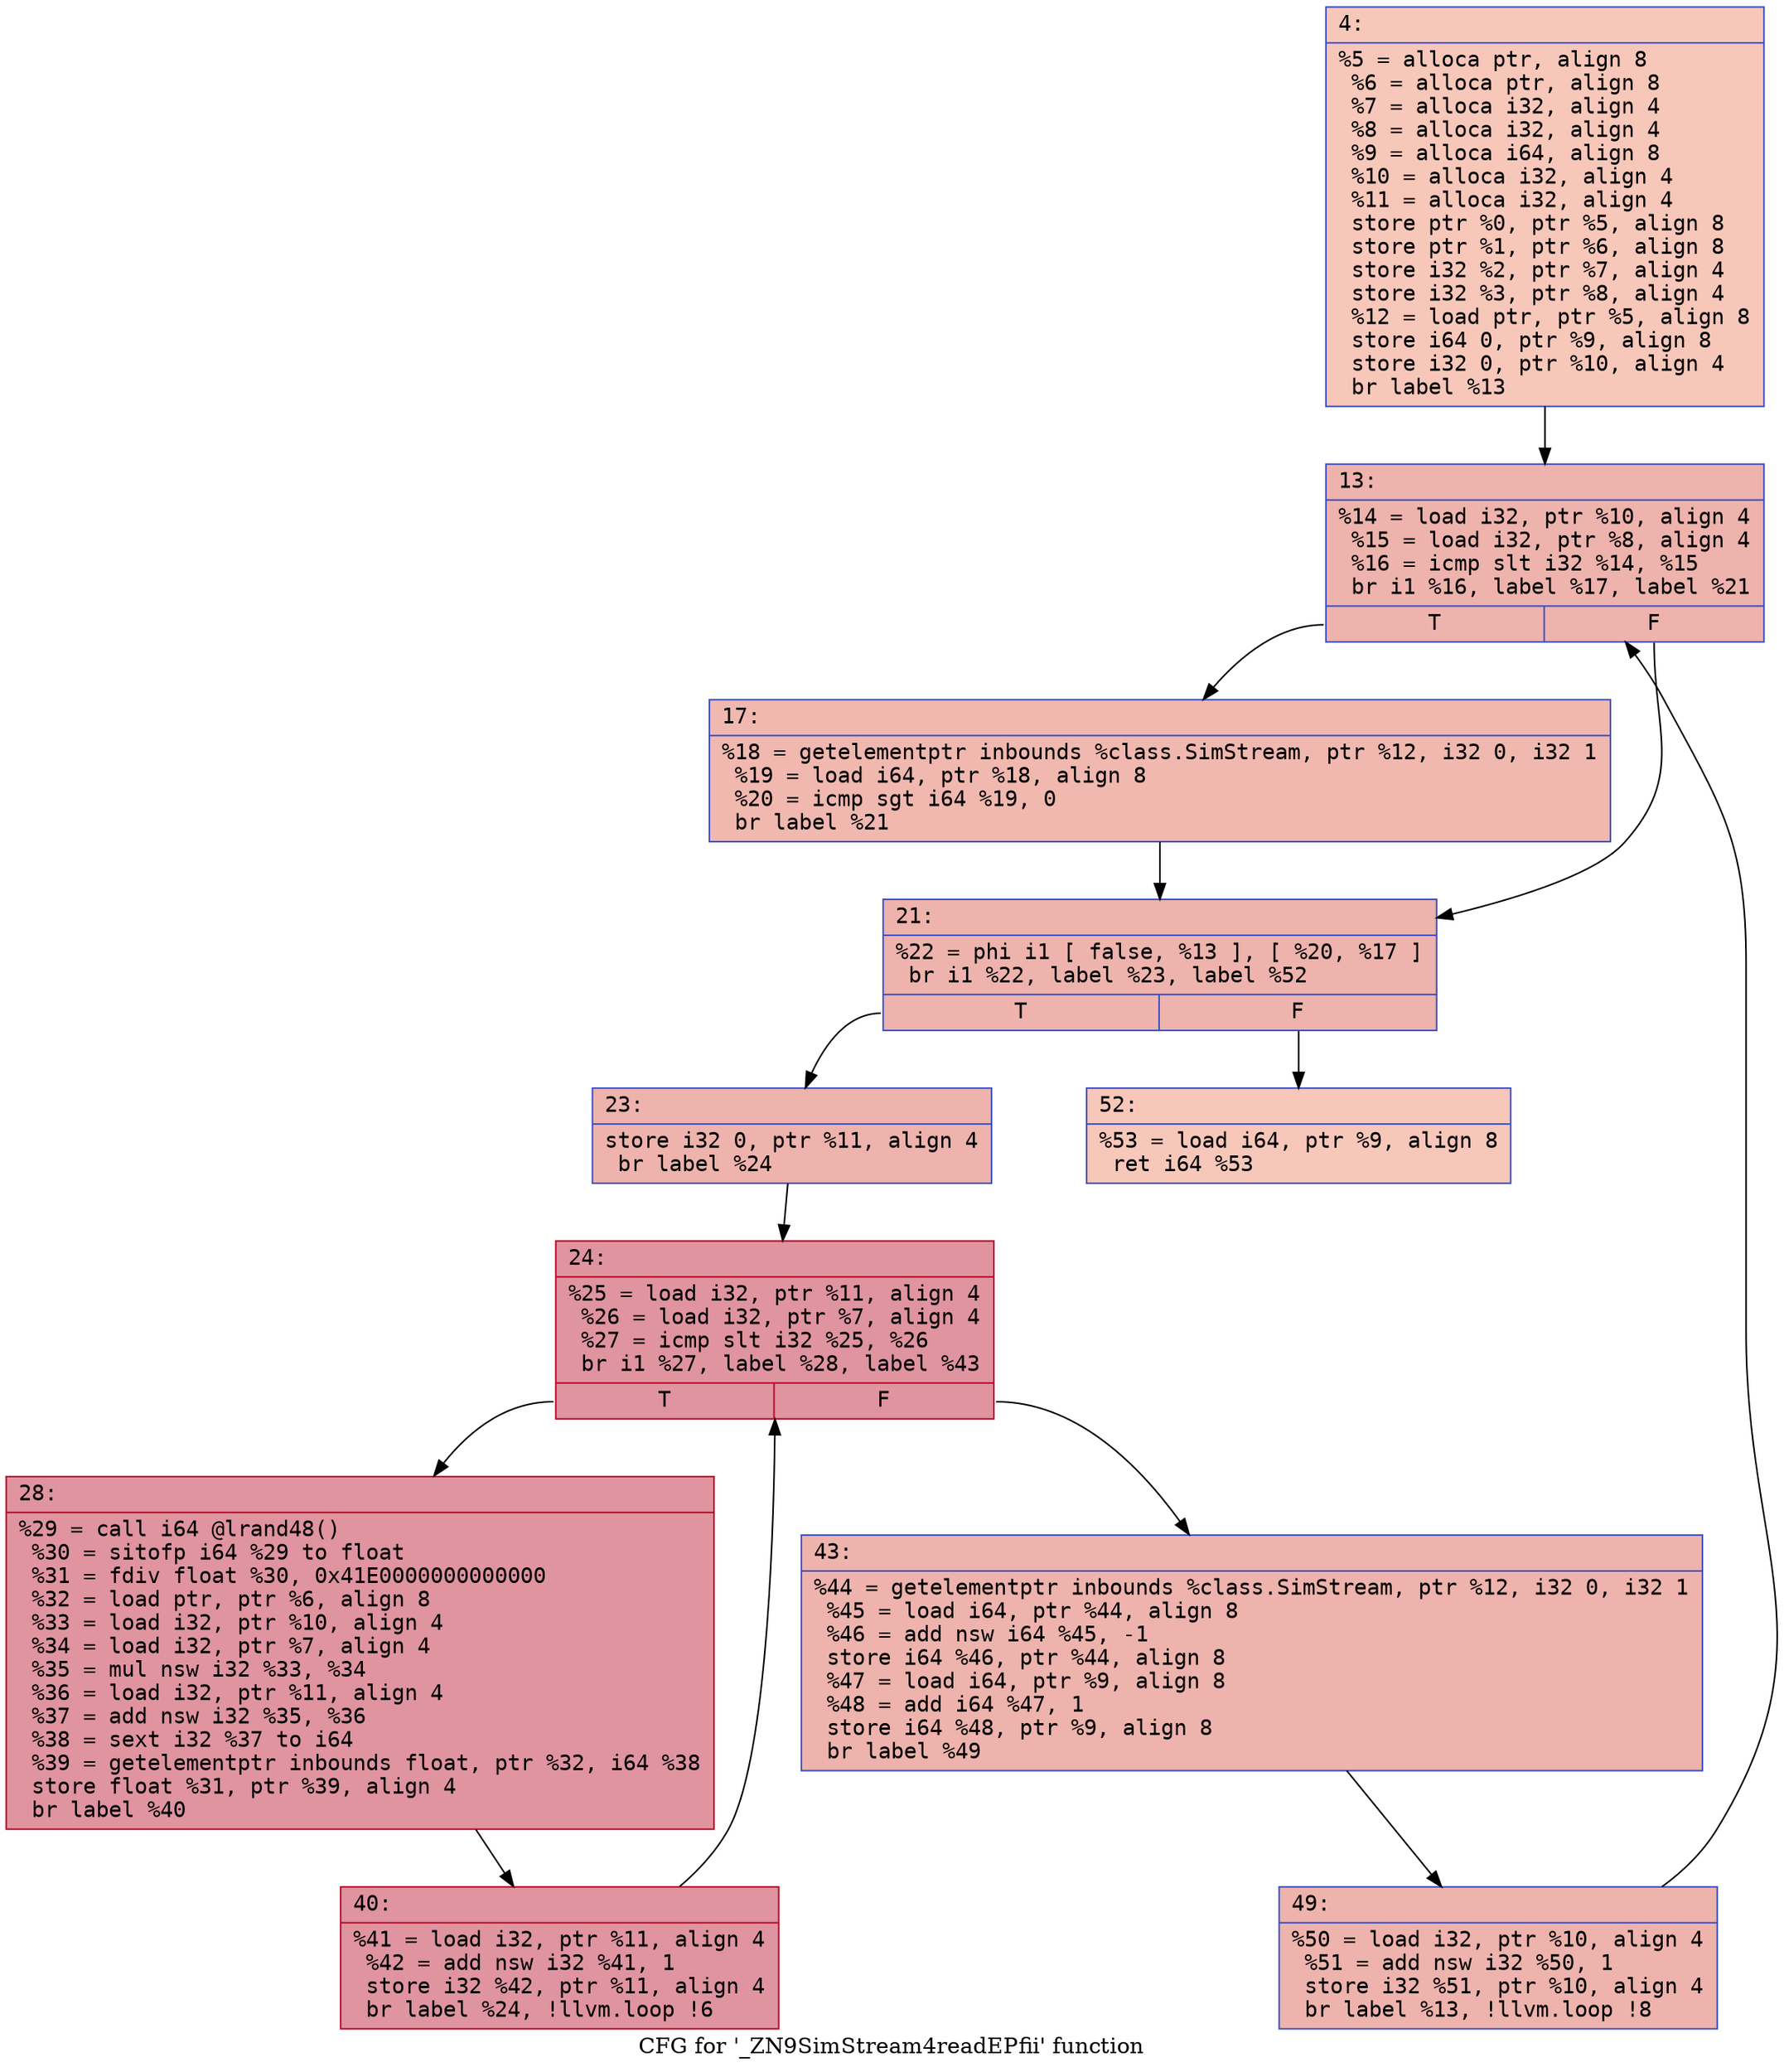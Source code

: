 digraph "CFG for '_ZN9SimStream4readEPfii' function" {
	label="CFG for '_ZN9SimStream4readEPfii' function";

	Node0x600000939630 [shape=record,color="#3d50c3ff", style=filled, fillcolor="#ec7f6370" fontname="Courier",label="{4:\l|  %5 = alloca ptr, align 8\l  %6 = alloca ptr, align 8\l  %7 = alloca i32, align 4\l  %8 = alloca i32, align 4\l  %9 = alloca i64, align 8\l  %10 = alloca i32, align 4\l  %11 = alloca i32, align 4\l  store ptr %0, ptr %5, align 8\l  store ptr %1, ptr %6, align 8\l  store i32 %2, ptr %7, align 4\l  store i32 %3, ptr %8, align 4\l  %12 = load ptr, ptr %5, align 8\l  store i64 0, ptr %9, align 8\l  store i32 0, ptr %10, align 4\l  br label %13\l}"];
	Node0x600000939630 -> Node0x600000939680[tooltip="4 -> 13\nProbability 100.00%" ];
	Node0x600000939680 [shape=record,color="#3d50c3ff", style=filled, fillcolor="#d6524470" fontname="Courier",label="{13:\l|  %14 = load i32, ptr %10, align 4\l  %15 = load i32, ptr %8, align 4\l  %16 = icmp slt i32 %14, %15\l  br i1 %16, label %17, label %21\l|{<s0>T|<s1>F}}"];
	Node0x600000939680:s0 -> Node0x6000009396d0[tooltip="13 -> 17\nProbability 50.00%" ];
	Node0x600000939680:s1 -> Node0x600000939720[tooltip="13 -> 21\nProbability 50.00%" ];
	Node0x6000009396d0 [shape=record,color="#3d50c3ff", style=filled, fillcolor="#dc5d4a70" fontname="Courier",label="{17:\l|  %18 = getelementptr inbounds %class.SimStream, ptr %12, i32 0, i32 1\l  %19 = load i64, ptr %18, align 8\l  %20 = icmp sgt i64 %19, 0\l  br label %21\l}"];
	Node0x6000009396d0 -> Node0x600000939720[tooltip="17 -> 21\nProbability 100.00%" ];
	Node0x600000939720 [shape=record,color="#3d50c3ff", style=filled, fillcolor="#d6524470" fontname="Courier",label="{21:\l|  %22 = phi i1 [ false, %13 ], [ %20, %17 ]\l  br i1 %22, label %23, label %52\l|{<s0>T|<s1>F}}"];
	Node0x600000939720:s0 -> Node0x600000939770[tooltip="21 -> 23\nProbability 96.88%" ];
	Node0x600000939720:s1 -> Node0x600000939950[tooltip="21 -> 52\nProbability 3.12%" ];
	Node0x600000939770 [shape=record,color="#3d50c3ff", style=filled, fillcolor="#d6524470" fontname="Courier",label="{23:\l|  store i32 0, ptr %11, align 4\l  br label %24\l}"];
	Node0x600000939770 -> Node0x6000009397c0[tooltip="23 -> 24\nProbability 100.00%" ];
	Node0x6000009397c0 [shape=record,color="#b70d28ff", style=filled, fillcolor="#b70d2870" fontname="Courier",label="{24:\l|  %25 = load i32, ptr %11, align 4\l  %26 = load i32, ptr %7, align 4\l  %27 = icmp slt i32 %25, %26\l  br i1 %27, label %28, label %43\l|{<s0>T|<s1>F}}"];
	Node0x6000009397c0:s0 -> Node0x600000939810[tooltip="24 -> 28\nProbability 96.88%" ];
	Node0x6000009397c0:s1 -> Node0x6000009398b0[tooltip="24 -> 43\nProbability 3.12%" ];
	Node0x600000939810 [shape=record,color="#b70d28ff", style=filled, fillcolor="#b70d2870" fontname="Courier",label="{28:\l|  %29 = call i64 @lrand48()\l  %30 = sitofp i64 %29 to float\l  %31 = fdiv float %30, 0x41E0000000000000\l  %32 = load ptr, ptr %6, align 8\l  %33 = load i32, ptr %10, align 4\l  %34 = load i32, ptr %7, align 4\l  %35 = mul nsw i32 %33, %34\l  %36 = load i32, ptr %11, align 4\l  %37 = add nsw i32 %35, %36\l  %38 = sext i32 %37 to i64\l  %39 = getelementptr inbounds float, ptr %32, i64 %38\l  store float %31, ptr %39, align 4\l  br label %40\l}"];
	Node0x600000939810 -> Node0x600000939860[tooltip="28 -> 40\nProbability 100.00%" ];
	Node0x600000939860 [shape=record,color="#b70d28ff", style=filled, fillcolor="#b70d2870" fontname="Courier",label="{40:\l|  %41 = load i32, ptr %11, align 4\l  %42 = add nsw i32 %41, 1\l  store i32 %42, ptr %11, align 4\l  br label %24, !llvm.loop !6\l}"];
	Node0x600000939860 -> Node0x6000009397c0[tooltip="40 -> 24\nProbability 100.00%" ];
	Node0x6000009398b0 [shape=record,color="#3d50c3ff", style=filled, fillcolor="#d6524470" fontname="Courier",label="{43:\l|  %44 = getelementptr inbounds %class.SimStream, ptr %12, i32 0, i32 1\l  %45 = load i64, ptr %44, align 8\l  %46 = add nsw i64 %45, -1\l  store i64 %46, ptr %44, align 8\l  %47 = load i64, ptr %9, align 8\l  %48 = add i64 %47, 1\l  store i64 %48, ptr %9, align 8\l  br label %49\l}"];
	Node0x6000009398b0 -> Node0x600000939900[tooltip="43 -> 49\nProbability 100.00%" ];
	Node0x600000939900 [shape=record,color="#3d50c3ff", style=filled, fillcolor="#d6524470" fontname="Courier",label="{49:\l|  %50 = load i32, ptr %10, align 4\l  %51 = add nsw i32 %50, 1\l  store i32 %51, ptr %10, align 4\l  br label %13, !llvm.loop !8\l}"];
	Node0x600000939900 -> Node0x600000939680[tooltip="49 -> 13\nProbability 100.00%" ];
	Node0x600000939950 [shape=record,color="#3d50c3ff", style=filled, fillcolor="#ec7f6370" fontname="Courier",label="{52:\l|  %53 = load i64, ptr %9, align 8\l  ret i64 %53\l}"];
}

